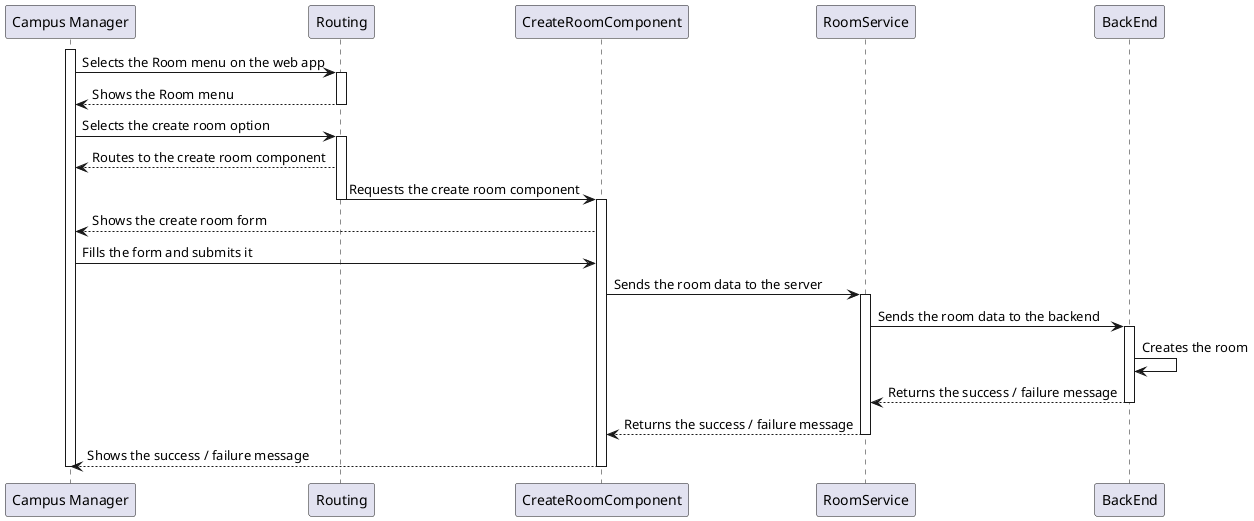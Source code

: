 @startuml
participant "Campus Manager" as user
participant "Routing" as R
participant "CreateRoomComponent" as COMP
participant "RoomService" as SERVR
participant "BackEnd" as BE
activate user
user -> R: Selects the Room menu on the web app
activate R
R --> user: Shows the Room menu
deactivate R
user -> R: Selects the create room option
activate R
R --> user: Routes to the create room component
R -> COMP: Requests the create room component
deactivate R
activate COMP
COMP --> user: Shows the create room form
user -> COMP: Fills the form and submits it
COMP -> SERVR: Sends the room data to the server
activate SERVR
SERVR -> BE: Sends the room data to the backend
activate BE
BE -> BE : Creates the room
BE --> SERVR: Returns the success / failure message
deactivate BE
SERVR --> COMP: Returns the success / failure message
deactivate SERVR
COMP --> user: Shows the success / failure message
deactivate COMP
deactivate user
